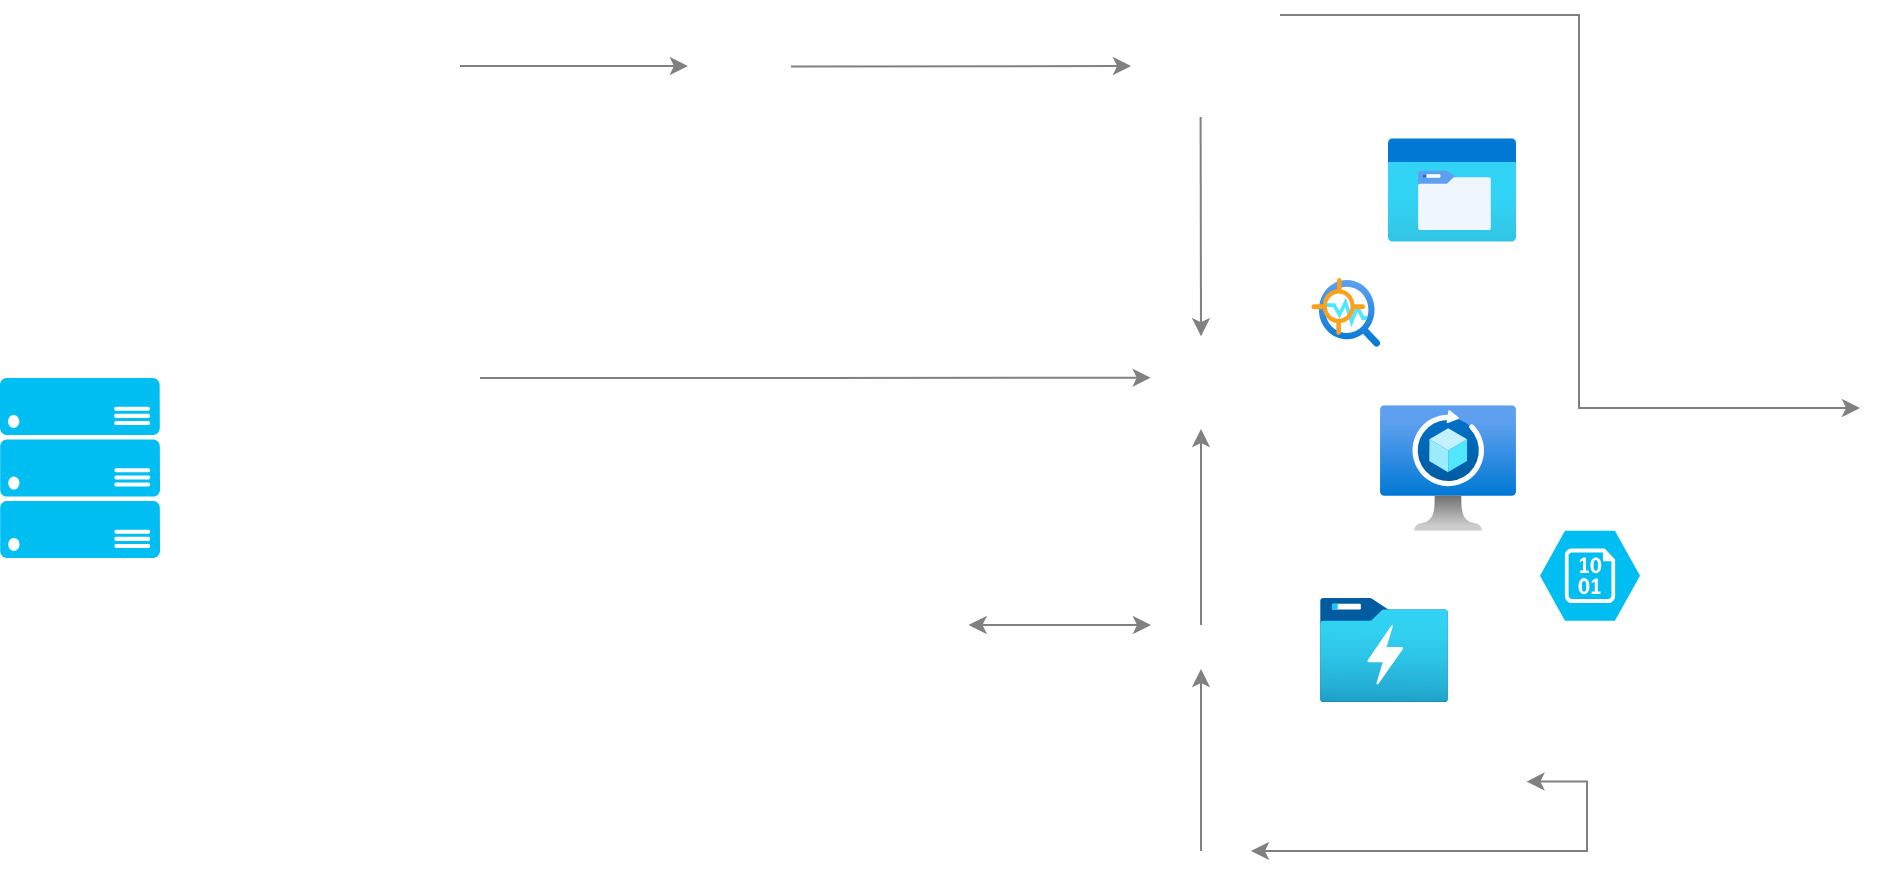 <mxfile version="24.6.5" type="github">
  <diagram id="WI9T0HZ2pTsCkuznbFz-" name="Page-1">
    <mxGraphModel dx="1434" dy="722" grid="1" gridSize="10" guides="1" tooltips="1" connect="1" arrows="1" fold="1" page="1" pageScale="1" pageWidth="1169" pageHeight="827" math="0" shadow="0">
      <root>
        <mxCell id="0" />
        <mxCell id="1" parent="0" />
        <mxCell id="AcxdMaKK0mU5kZiv2lnr-49" style="edgeStyle=elbowEdgeStyle;rounded=0;orthogonalLoop=1;jettySize=auto;elbow=vertical;html=1;strokeColor=#808080;entryX=-0.032;entryY=0.493;entryDx=0;entryDy=0;entryPerimeter=0;" parent="1" edge="1">
          <mxGeometry relative="1" as="geometry">
            <mxPoint x="350" y="224" as="sourcePoint" />
            <mxPoint x="463.948" y="223.65" as="targetPoint" />
          </mxGeometry>
        </mxCell>
        <mxCell id="RLjyjs_sm2IHfBNOWAbh-35" style="edgeStyle=elbowEdgeStyle;rounded=0;orthogonalLoop=1;jettySize=auto;html=1;strokeColor=#808080;entryX=-0.003;entryY=0.508;entryDx=0;entryDy=0;entryPerimeter=0;" parent="1" edge="1">
          <mxGeometry relative="1" as="geometry">
            <mxPoint x="360" y="380" as="sourcePoint" />
            <mxPoint x="695.35" y="379.84" as="targetPoint" />
          </mxGeometry>
        </mxCell>
        <mxCell id="RLjyjs_sm2IHfBNOWAbh-27" style="edgeStyle=elbowEdgeStyle;rounded=0;orthogonalLoop=1;jettySize=auto;html=1;strokeColor=#808080;entryX=-0.038;entryY=0.5;entryDx=0;entryDy=0;entryPerimeter=0;exitX=1.031;exitY=0.506;exitDx=0;exitDy=0;exitPerimeter=0;elbow=vertical;" parent="1" edge="1">
          <mxGeometry relative="1" as="geometry">
            <mxPoint x="515.504" y="224.3" as="sourcePoint" />
            <mxPoint x="685.53" y="224" as="targetPoint" />
          </mxGeometry>
        </mxCell>
        <mxCell id="RLjyjs_sm2IHfBNOWAbh-37" style="edgeStyle=elbowEdgeStyle;rounded=0;orthogonalLoop=1;jettySize=auto;html=1;strokeColor=#808080;entryX=0.496;entryY=0.02;entryDx=0;entryDy=0;entryPerimeter=0;exitX=0.497;exitY=1;exitDx=0;exitDy=0;exitPerimeter=0;" parent="1" edge="1">
          <mxGeometry relative="1" as="geometry">
            <mxPoint x="720.305" y="249.5" as="sourcePoint" />
            <mxPoint x="720.3" y="359.1" as="targetPoint" />
          </mxGeometry>
        </mxCell>
        <mxCell id="RLjyjs_sm2IHfBNOWAbh-28" style="edgeStyle=elbowEdgeStyle;rounded=0;orthogonalLoop=1;jettySize=auto;html=1;strokeColor=#808080;" parent="1" edge="1">
          <mxGeometry relative="1" as="geometry">
            <Array as="points">
              <mxPoint x="909.5" y="295.5" />
            </Array>
            <mxPoint x="760" y="198.5" as="sourcePoint" />
            <mxPoint x="1050" y="395" as="targetPoint" />
          </mxGeometry>
        </mxCell>
        <mxCell id="RLjyjs_sm2IHfBNOWAbh-32" style="edgeStyle=elbowEdgeStyle;rounded=0;orthogonalLoop=1;jettySize=auto;html=1;strokeColor=#808080;entryX=0.996;entryY=0.508;entryDx=0;entryDy=0;entryPerimeter=0;startArrow=classic;startFill=1;elbow=vertical;" parent="1" edge="1">
          <mxGeometry relative="1" as="geometry">
            <mxPoint x="695.5" y="503.5" as="sourcePoint" />
            <mxPoint x="604.304" y="503.9" as="targetPoint" />
          </mxGeometry>
        </mxCell>
        <mxCell id="RLjyjs_sm2IHfBNOWAbh-33" style="edgeStyle=elbowEdgeStyle;rounded=0;orthogonalLoop=1;jettySize=auto;html=1;strokeColor=#808080;" parent="1" edge="1">
          <mxGeometry relative="1" as="geometry">
            <mxPoint x="720.5" y="405.5" as="targetPoint" />
            <mxPoint x="720.5" y="503.5" as="sourcePoint" />
          </mxGeometry>
        </mxCell>
        <mxCell id="RLjyjs_sm2IHfBNOWAbh-31" style="edgeStyle=elbowEdgeStyle;rounded=0;orthogonalLoop=1;jettySize=auto;html=1;strokeColor=#808080;" parent="1" edge="1">
          <mxGeometry relative="1" as="geometry">
            <mxPoint x="720.5" y="525.5" as="targetPoint" />
            <mxPoint x="720.5" y="616.5" as="sourcePoint" />
          </mxGeometry>
        </mxCell>
        <mxCell id="RLjyjs_sm2IHfBNOWAbh-30" style="edgeStyle=elbowEdgeStyle;rounded=0;orthogonalLoop=1;jettySize=auto;html=1;strokeColor=#808080;exitX=0.62;exitY=1.036;exitDx=0;exitDy=0;exitPerimeter=0;startArrow=classic;startFill=1;" parent="1" edge="1">
          <mxGeometry relative="1" as="geometry">
            <mxPoint x="745.5" y="616.5" as="targetPoint" />
            <Array as="points">
              <mxPoint x="913.5" y="616.5" />
            </Array>
            <mxPoint x="883.25" y="581.8" as="sourcePoint" />
          </mxGeometry>
        </mxCell>
        <mxCell id="YWxAvAplYOf0eeSjQPEd-2" value="" style="verticalLabelPosition=bottom;html=1;verticalAlign=top;align=center;strokeColor=none;fillColor=#00BEF2;shape=mxgraph.azure.server_rack;" vertex="1" parent="1">
          <mxGeometry x="120" y="380" width="80" height="90" as="geometry" />
        </mxCell>
        <mxCell id="YWxAvAplYOf0eeSjQPEd-3" value="" style="verticalLabelPosition=bottom;html=1;verticalAlign=top;align=center;strokeColor=none;fillColor=#00BEF2;shape=mxgraph.azure.storage_blob;" vertex="1" parent="1">
          <mxGeometry x="890" y="456.4" width="50" height="45" as="geometry" />
        </mxCell>
        <mxCell id="YWxAvAplYOf0eeSjQPEd-5" value="" style="image;aspect=fixed;html=1;points=[];align=center;fontSize=12;image=img/lib/azure2/networking/Spot_VM.svg;" vertex="1" parent="1">
          <mxGeometry x="810" y="393.6" width="68" height="62.8" as="geometry" />
        </mxCell>
        <mxCell id="YWxAvAplYOf0eeSjQPEd-6" value="" style="image;aspect=fixed;html=1;points=[];align=center;fontSize=12;image=img/lib/azure2/general/Storage_Azure_Files.svg;" vertex="1" parent="1">
          <mxGeometry x="814" y="260" width="64" height="52" as="geometry" />
        </mxCell>
        <mxCell id="YWxAvAplYOf0eeSjQPEd-7" value="" style="image;aspect=fixed;html=1;points=[];align=center;fontSize=12;image=img/lib/azure2/ai_machine_learning/Anomaly_Detector.svg;" vertex="1" parent="1">
          <mxGeometry x="775.6" y="330" width="34.4" height="34.4" as="geometry" />
        </mxCell>
        <mxCell id="YWxAvAplYOf0eeSjQPEd-8" value="" style="image;aspect=fixed;html=1;points=[];align=center;fontSize=12;image=img/lib/azure2/storage/Data_Lake_Storage_Gen1.svg;" vertex="1" parent="1">
          <mxGeometry x="780" y="490" width="64" height="52" as="geometry" />
        </mxCell>
      </root>
    </mxGraphModel>
  </diagram>
</mxfile>
